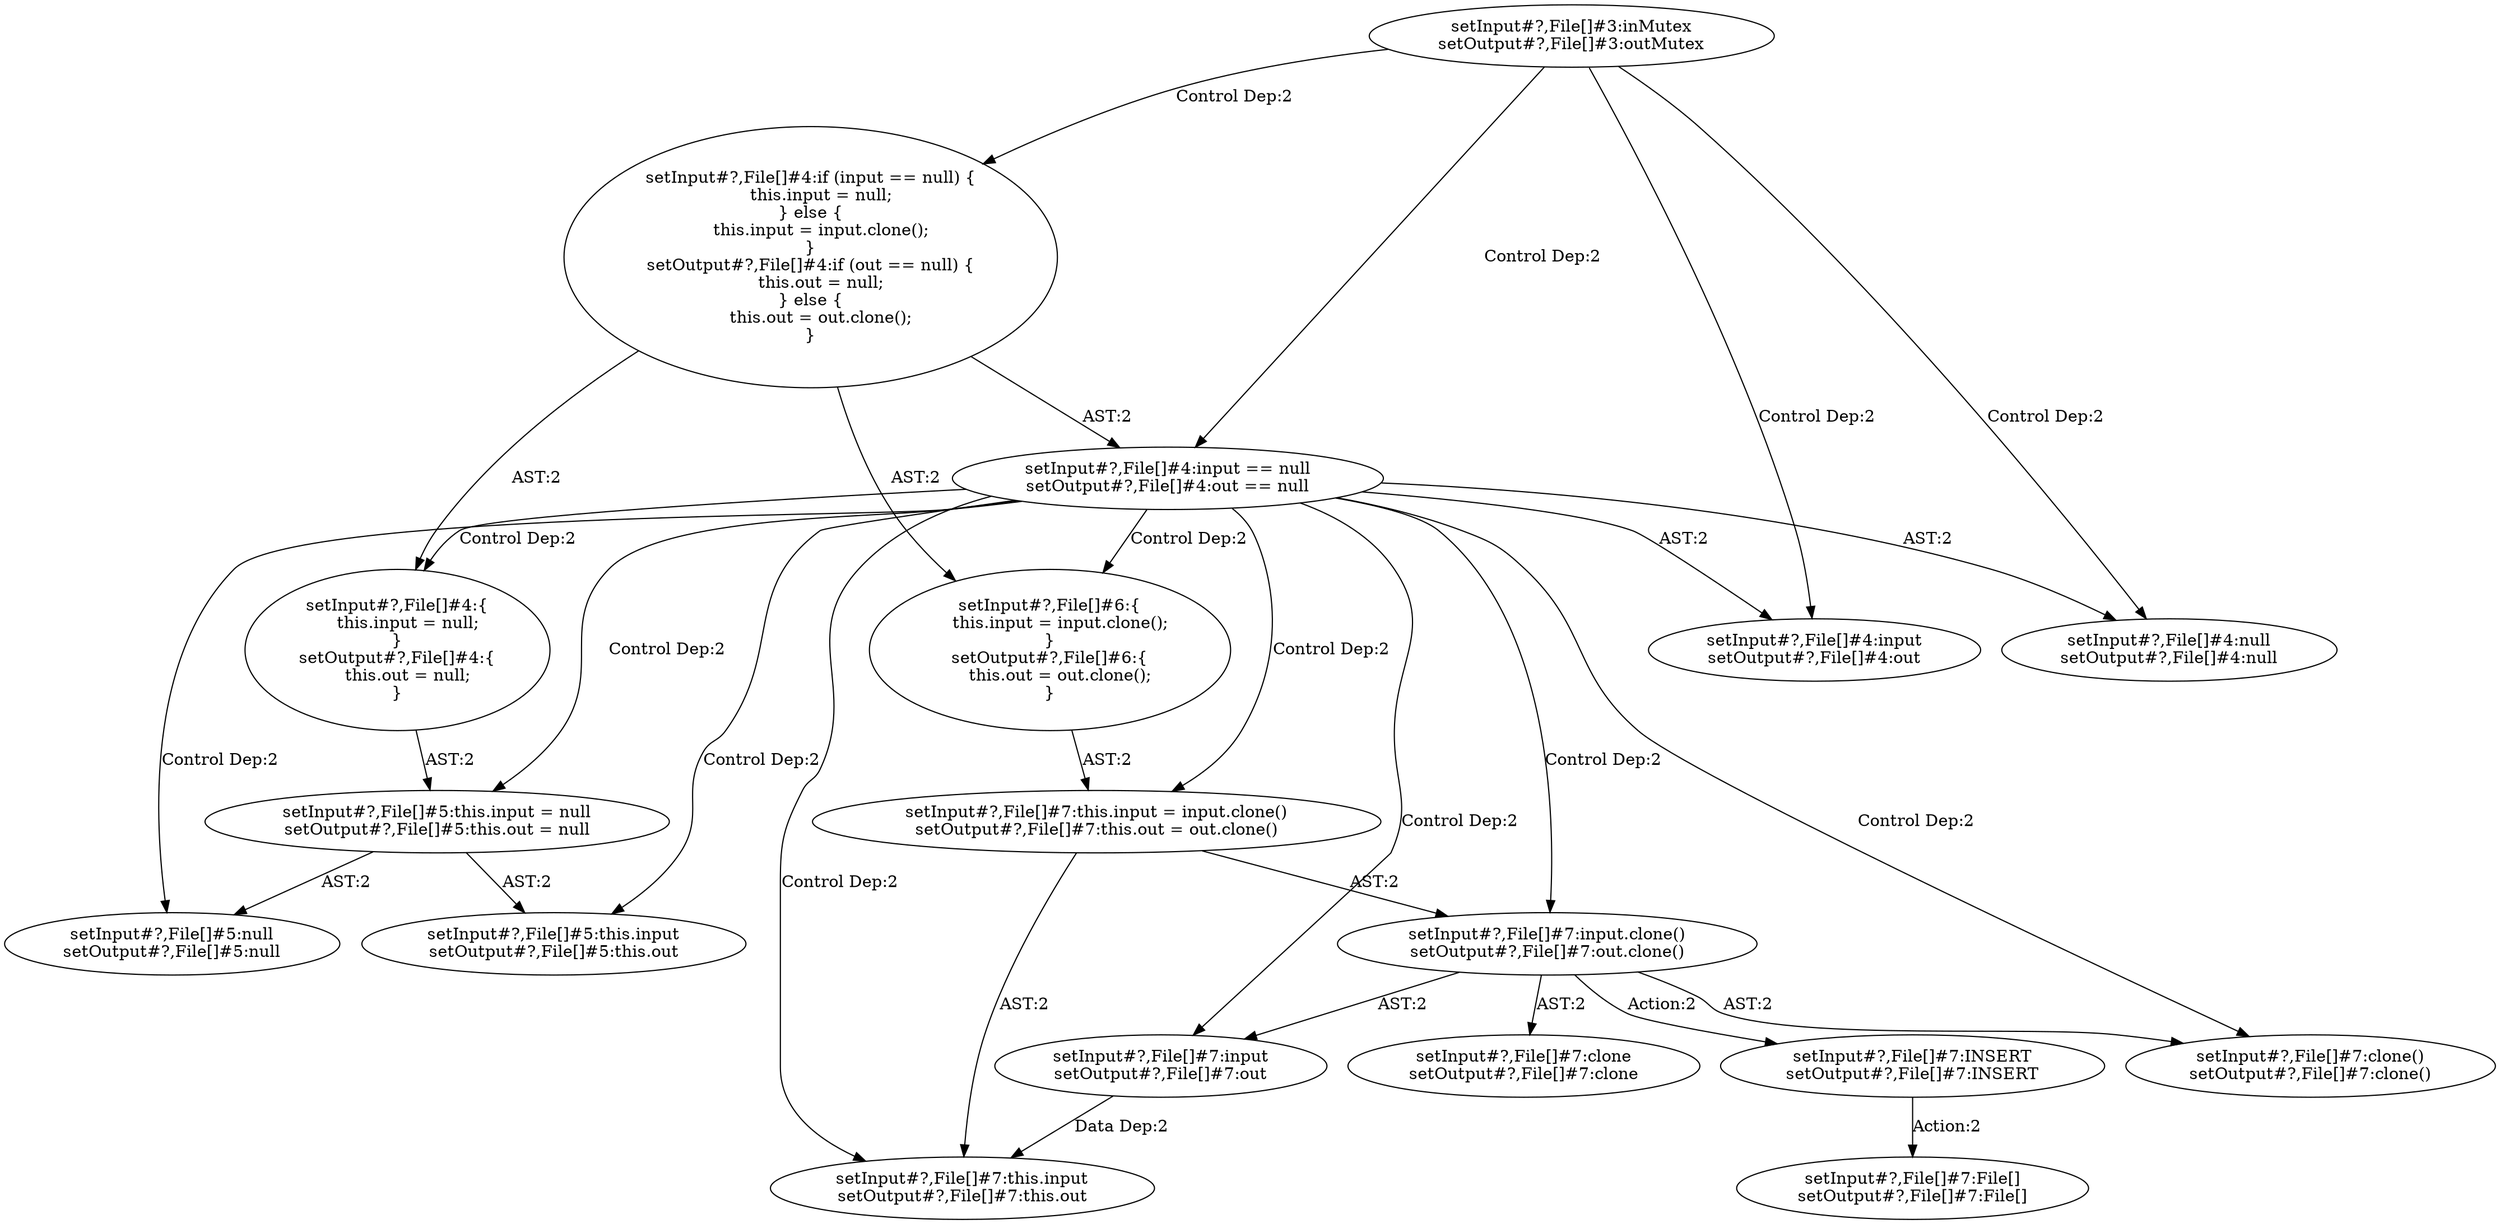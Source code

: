 digraph "Pattern" {
0 [label="setInput#?,File[]#7:INSERT
setOutput#?,File[]#7:INSERT" shape=ellipse]
1 [label="setInput#?,File[]#7:input.clone()
setOutput#?,File[]#7:out.clone()" shape=ellipse]
2 [label="setInput#?,File[]#4:input == null
setOutput#?,File[]#4:out == null" shape=ellipse]
3 [label="setInput#?,File[]#3:inMutex
setOutput#?,File[]#3:outMutex" shape=ellipse]
4 [label="setInput#?,File[]#4:if (input == null) \{
    this.input = null;
\} else \{
    this.input = input.clone();
\}
setOutput#?,File[]#4:if (out == null) \{
    this.out = null;
\} else \{
    this.out = out.clone();
\}" shape=ellipse]
5 [label="setInput#?,File[]#4:input
setOutput#?,File[]#4:out" shape=ellipse]
6 [label="setInput#?,File[]#4:null
setOutput#?,File[]#4:null" shape=ellipse]
7 [label="setInput#?,File[]#4:\{
    this.input = null;
\}
setOutput#?,File[]#4:\{
    this.out = null;
\}" shape=ellipse]
8 [label="setInput#?,File[]#5:this.input = null
setOutput#?,File[]#5:this.out = null" shape=ellipse]
9 [label="setInput#?,File[]#5:this.input
setOutput#?,File[]#5:this.out" shape=ellipse]
10 [label="setInput#?,File[]#5:null
setOutput#?,File[]#5:null" shape=ellipse]
11 [label="setInput#?,File[]#6:\{
    this.input = input.clone();
\}
setOutput#?,File[]#6:\{
    this.out = out.clone();
\}" shape=ellipse]
12 [label="setInput#?,File[]#7:this.input = input.clone()
setOutput#?,File[]#7:this.out = out.clone()" shape=ellipse]
13 [label="setInput#?,File[]#7:this.input
setOutput#?,File[]#7:this.out" shape=ellipse]
14 [label="setInput#?,File[]#7:clone()
setOutput#?,File[]#7:clone()" shape=ellipse]
15 [label="setInput#?,File[]#7:input
setOutput#?,File[]#7:out" shape=ellipse]
16 [label="setInput#?,File[]#7:clone
setOutput#?,File[]#7:clone" shape=ellipse]
17 [label="setInput#?,File[]#7:File[]
setOutput#?,File[]#7:File[]" shape=ellipse]
0 -> 17 [label="Action:2"];
1 -> 0 [label="Action:2"];
1 -> 16 [label="AST:2"];
1 -> 15 [label="AST:2"];
1 -> 14 [label="AST:2"];
2 -> 1 [label="Control Dep:2"];
2 -> 5 [label="AST:2"];
2 -> 6 [label="AST:2"];
2 -> 7 [label="Control Dep:2"];
2 -> 8 [label="Control Dep:2"];
2 -> 9 [label="Control Dep:2"];
2 -> 10 [label="Control Dep:2"];
2 -> 11 [label="Control Dep:2"];
2 -> 12 [label="Control Dep:2"];
2 -> 13 [label="Control Dep:2"];
2 -> 14 [label="Control Dep:2"];
2 -> 15 [label="Control Dep:2"];
3 -> 2 [label="Control Dep:2"];
3 -> 4 [label="Control Dep:2"];
3 -> 5 [label="Control Dep:2"];
3 -> 6 [label="Control Dep:2"];
4 -> 2 [label="AST:2"];
4 -> 7 [label="AST:2"];
4 -> 11 [label="AST:2"];
7 -> 8 [label="AST:2"];
8 -> 9 [label="AST:2"];
8 -> 10 [label="AST:2"];
11 -> 12 [label="AST:2"];
12 -> 1 [label="AST:2"];
12 -> 13 [label="AST:2"];
15 -> 13 [label="Data Dep:2"];
}